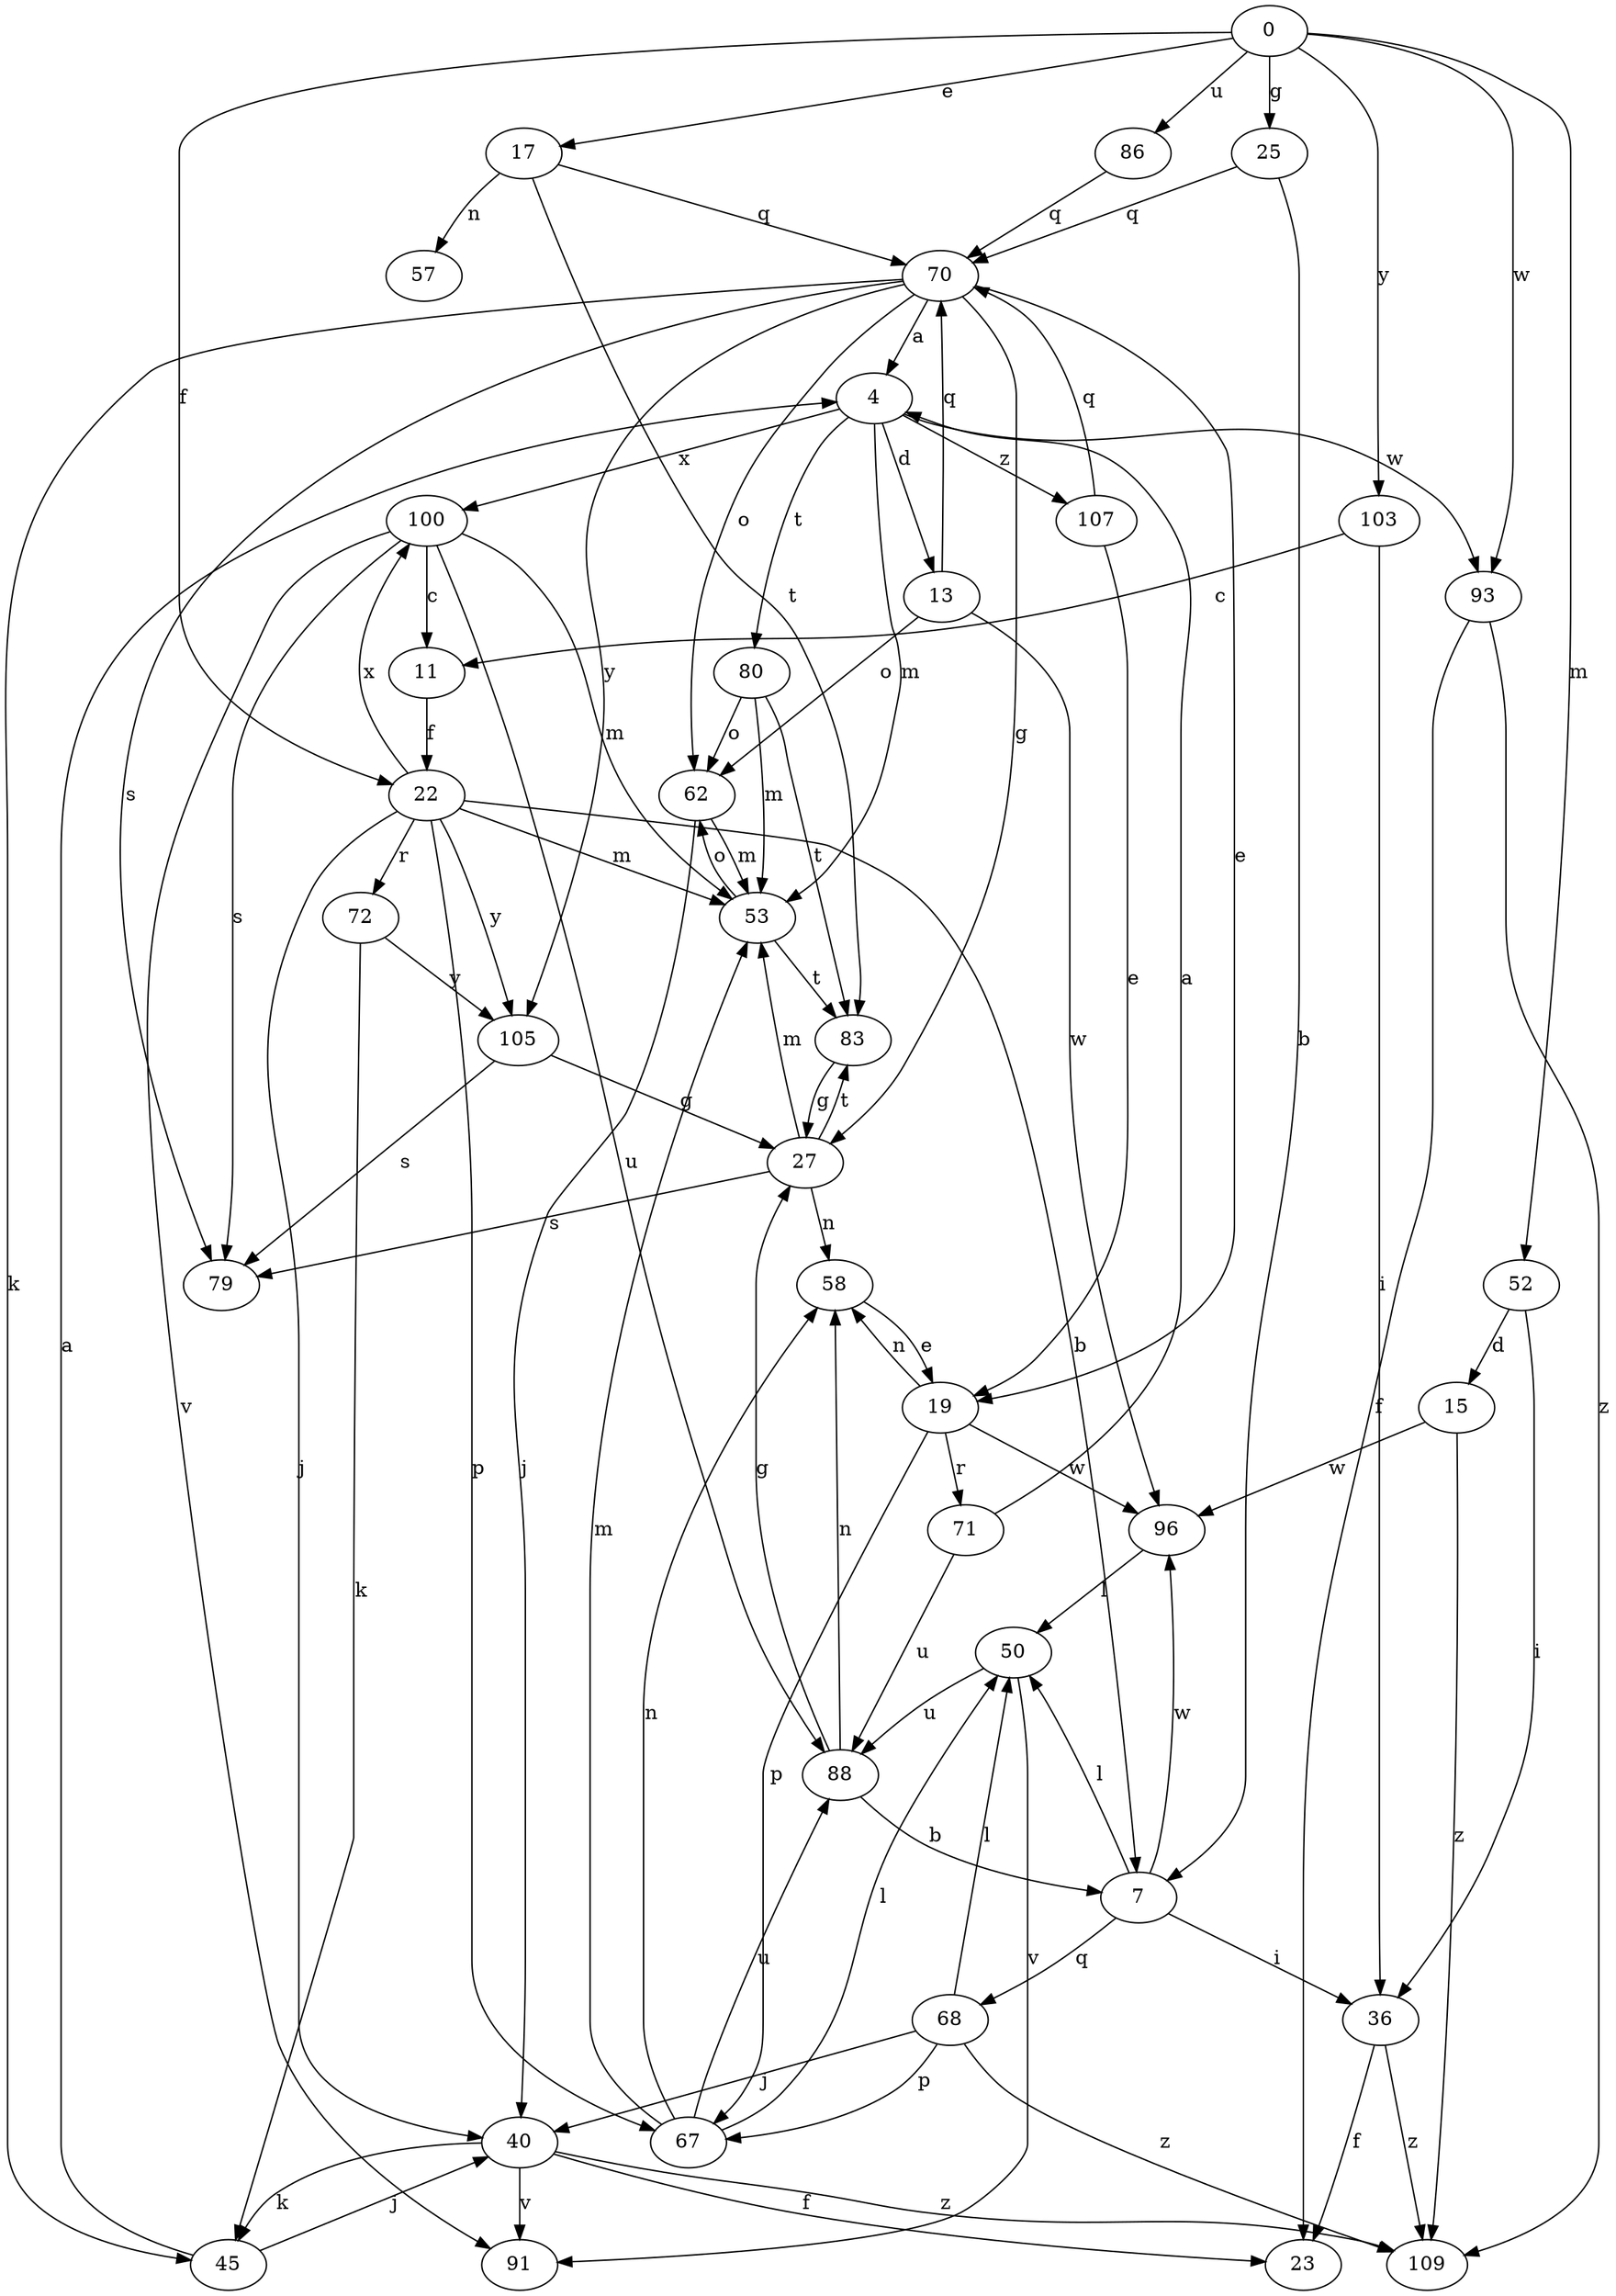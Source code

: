 strict digraph  {
0;
4;
7;
11;
13;
15;
17;
19;
22;
23;
25;
27;
36;
40;
45;
50;
52;
53;
57;
58;
62;
67;
68;
70;
71;
72;
79;
80;
83;
86;
88;
91;
93;
96;
100;
103;
105;
107;
109;
0 -> 17  [label=e];
0 -> 22  [label=f];
0 -> 25  [label=g];
0 -> 52  [label=m];
0 -> 86  [label=u];
0 -> 93  [label=w];
0 -> 103  [label=y];
4 -> 13  [label=d];
4 -> 53  [label=m];
4 -> 80  [label=t];
4 -> 93  [label=w];
4 -> 100  [label=x];
4 -> 107  [label=z];
7 -> 36  [label=i];
7 -> 50  [label=l];
7 -> 68  [label=q];
7 -> 96  [label=w];
11 -> 22  [label=f];
13 -> 62  [label=o];
13 -> 70  [label=q];
13 -> 96  [label=w];
15 -> 96  [label=w];
15 -> 109  [label=z];
17 -> 57  [label=n];
17 -> 70  [label=q];
17 -> 83  [label=t];
19 -> 58  [label=n];
19 -> 67  [label=p];
19 -> 71  [label=r];
19 -> 96  [label=w];
22 -> 7  [label=b];
22 -> 40  [label=j];
22 -> 53  [label=m];
22 -> 67  [label=p];
22 -> 72  [label=r];
22 -> 100  [label=x];
22 -> 105  [label=y];
25 -> 7  [label=b];
25 -> 70  [label=q];
27 -> 53  [label=m];
27 -> 58  [label=n];
27 -> 79  [label=s];
27 -> 83  [label=t];
36 -> 23  [label=f];
36 -> 109  [label=z];
40 -> 23  [label=f];
40 -> 45  [label=k];
40 -> 91  [label=v];
40 -> 109  [label=z];
45 -> 4  [label=a];
45 -> 40  [label=j];
50 -> 88  [label=u];
50 -> 91  [label=v];
52 -> 15  [label=d];
52 -> 36  [label=i];
53 -> 62  [label=o];
53 -> 83  [label=t];
58 -> 19  [label=e];
62 -> 40  [label=j];
62 -> 53  [label=m];
67 -> 50  [label=l];
67 -> 53  [label=m];
67 -> 58  [label=n];
67 -> 88  [label=u];
68 -> 40  [label=j];
68 -> 50  [label=l];
68 -> 67  [label=p];
68 -> 109  [label=z];
70 -> 4  [label=a];
70 -> 19  [label=e];
70 -> 27  [label=g];
70 -> 45  [label=k];
70 -> 62  [label=o];
70 -> 79  [label=s];
70 -> 105  [label=y];
71 -> 4  [label=a];
71 -> 88  [label=u];
72 -> 45  [label=k];
72 -> 105  [label=y];
80 -> 53  [label=m];
80 -> 62  [label=o];
80 -> 83  [label=t];
83 -> 27  [label=g];
86 -> 70  [label=q];
88 -> 7  [label=b];
88 -> 27  [label=g];
88 -> 58  [label=n];
93 -> 23  [label=f];
93 -> 109  [label=z];
96 -> 50  [label=l];
100 -> 11  [label=c];
100 -> 53  [label=m];
100 -> 79  [label=s];
100 -> 88  [label=u];
100 -> 91  [label=v];
103 -> 11  [label=c];
103 -> 36  [label=i];
105 -> 27  [label=g];
105 -> 79  [label=s];
107 -> 19  [label=e];
107 -> 70  [label=q];
}
